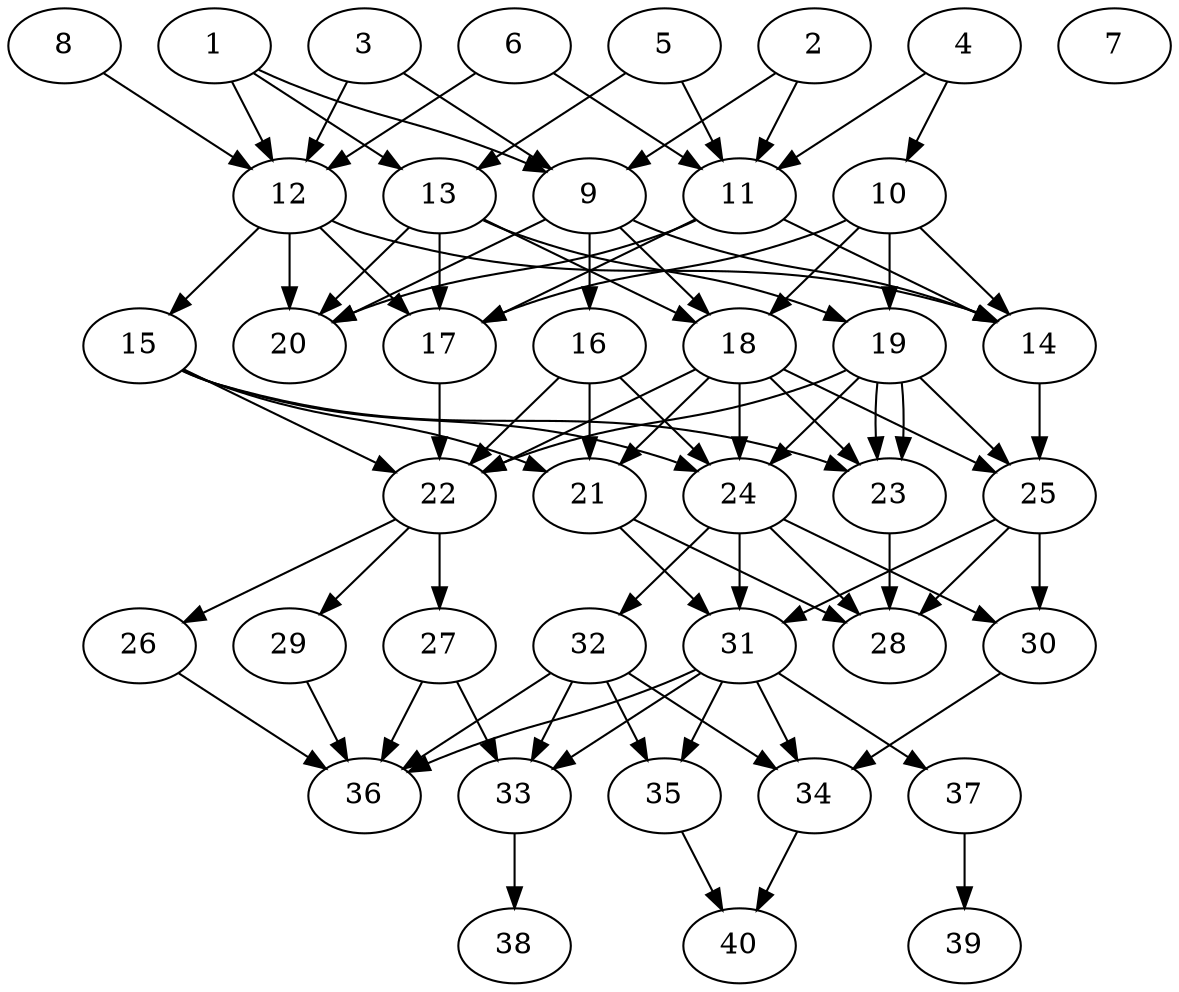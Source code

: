 // DAG automatically generated by daggen at Tue Aug  6 16:28:35 2019
// ./daggen --dot -n 40 --ccr 0.5 --fat 0.5 --regular 0.5 --density 0.7 --mindata 5242880 --maxdata 52428800 
digraph G {
  1 [size="39299072", alpha="0.12", expect_size="19649536"] 
  1 -> 9 [size ="19649536"]
  1 -> 12 [size ="19649536"]
  1 -> 13 [size ="19649536"]
  2 [size="75792384", alpha="0.15", expect_size="37896192"] 
  2 -> 9 [size ="37896192"]
  2 -> 11 [size ="37896192"]
  3 [size="101232640", alpha="0.19", expect_size="50616320"] 
  3 -> 9 [size ="50616320"]
  3 -> 12 [size ="50616320"]
  4 [size="75196416", alpha="0.06", expect_size="37598208"] 
  4 -> 10 [size ="37598208"]
  4 -> 11 [size ="37598208"]
  5 [size="98293760", alpha="0.01", expect_size="49146880"] 
  5 -> 11 [size ="49146880"]
  5 -> 13 [size ="49146880"]
  6 [size="46540800", alpha="0.14", expect_size="23270400"] 
  6 -> 11 [size ="23270400"]
  6 -> 12 [size ="23270400"]
  7 [size="32161792", alpha="0.09", expect_size="16080896"] 
  8 [size="53071872", alpha="0.01", expect_size="26535936"] 
  8 -> 12 [size ="26535936"]
  9 [size="46225408", alpha="0.16", expect_size="23112704"] 
  9 -> 14 [size ="23112704"]
  9 -> 16 [size ="23112704"]
  9 -> 18 [size ="23112704"]
  9 -> 20 [size ="23112704"]
  10 [size="85485568", alpha="0.06", expect_size="42742784"] 
  10 -> 14 [size ="42742784"]
  10 -> 17 [size ="42742784"]
  10 -> 18 [size ="42742784"]
  10 -> 19 [size ="42742784"]
  11 [size="58269696", alpha="0.09", expect_size="29134848"] 
  11 -> 14 [size ="29134848"]
  11 -> 17 [size ="29134848"]
  11 -> 20 [size ="29134848"]
  12 [size="20099072", alpha="0.12", expect_size="10049536"] 
  12 -> 14 [size ="10049536"]
  12 -> 15 [size ="10049536"]
  12 -> 17 [size ="10049536"]
  12 -> 20 [size ="10049536"]
  13 [size="91959296", alpha="0.17", expect_size="45979648"] 
  13 -> 17 [size ="45979648"]
  13 -> 18 [size ="45979648"]
  13 -> 19 [size ="45979648"]
  13 -> 20 [size ="45979648"]
  14 [size="87975936", alpha="0.07", expect_size="43987968"] 
  14 -> 25 [size ="43987968"]
  15 [size="23787520", alpha="0.07", expect_size="11893760"] 
  15 -> 21 [size ="11893760"]
  15 -> 22 [size ="11893760"]
  15 -> 23 [size ="11893760"]
  15 -> 24 [size ="11893760"]
  16 [size="28293120", alpha="0.20", expect_size="14146560"] 
  16 -> 21 [size ="14146560"]
  16 -> 22 [size ="14146560"]
  16 -> 24 [size ="14146560"]
  17 [size="93941760", alpha="0.00", expect_size="46970880"] 
  17 -> 22 [size ="46970880"]
  18 [size="40996864", alpha="0.07", expect_size="20498432"] 
  18 -> 21 [size ="20498432"]
  18 -> 22 [size ="20498432"]
  18 -> 23 [size ="20498432"]
  18 -> 24 [size ="20498432"]
  18 -> 25 [size ="20498432"]
  19 [size="43583488", alpha="0.02", expect_size="21791744"] 
  19 -> 22 [size ="21791744"]
  19 -> 23 [size ="21791744"]
  19 -> 23 [size ="21791744"]
  19 -> 24 [size ="21791744"]
  19 -> 25 [size ="21791744"]
  20 [size="25833472", alpha="0.12", expect_size="12916736"] 
  21 [size="54327296", alpha="0.07", expect_size="27163648"] 
  21 -> 28 [size ="27163648"]
  21 -> 31 [size ="27163648"]
  22 [size="94527488", alpha="0.17", expect_size="47263744"] 
  22 -> 26 [size ="47263744"]
  22 -> 27 [size ="47263744"]
  22 -> 29 [size ="47263744"]
  23 [size="56702976", alpha="0.05", expect_size="28351488"] 
  23 -> 28 [size ="28351488"]
  24 [size="41279488", alpha="0.08", expect_size="20639744"] 
  24 -> 28 [size ="20639744"]
  24 -> 30 [size ="20639744"]
  24 -> 31 [size ="20639744"]
  24 -> 32 [size ="20639744"]
  25 [size="76550144", alpha="0.09", expect_size="38275072"] 
  25 -> 28 [size ="38275072"]
  25 -> 30 [size ="38275072"]
  25 -> 31 [size ="38275072"]
  26 [size="13303808", alpha="0.17", expect_size="6651904"] 
  26 -> 36 [size ="6651904"]
  27 [size="13017088", alpha="0.11", expect_size="6508544"] 
  27 -> 33 [size ="6508544"]
  27 -> 36 [size ="6508544"]
  28 [size="14495744", alpha="0.13", expect_size="7247872"] 
  29 [size="46149632", alpha="0.03", expect_size="23074816"] 
  29 -> 36 [size ="23074816"]
  30 [size="56270848", alpha="0.08", expect_size="28135424"] 
  30 -> 34 [size ="28135424"]
  31 [size="16758784", alpha="0.04", expect_size="8379392"] 
  31 -> 33 [size ="8379392"]
  31 -> 34 [size ="8379392"]
  31 -> 35 [size ="8379392"]
  31 -> 36 [size ="8379392"]
  31 -> 37 [size ="8379392"]
  32 [size="50802688", alpha="0.02", expect_size="25401344"] 
  32 -> 33 [size ="25401344"]
  32 -> 34 [size ="25401344"]
  32 -> 35 [size ="25401344"]
  32 -> 36 [size ="25401344"]
  33 [size="34965504", alpha="0.17", expect_size="17482752"] 
  33 -> 38 [size ="17482752"]
  34 [size="59994112", alpha="0.09", expect_size="29997056"] 
  34 -> 40 [size ="29997056"]
  35 [size="96229376", alpha="0.03", expect_size="48114688"] 
  35 -> 40 [size ="48114688"]
  36 [size="42737664", alpha="0.01", expect_size="21368832"] 
  37 [size="29945856", alpha="0.17", expect_size="14972928"] 
  37 -> 39 [size ="14972928"]
  38 [size="79529984", alpha="0.19", expect_size="39764992"] 
  39 [size="45334528", alpha="0.09", expect_size="22667264"] 
  40 [size="57475072", alpha="0.01", expect_size="28737536"] 
}

